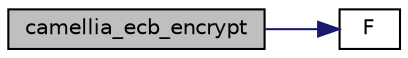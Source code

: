 digraph "camellia_ecb_encrypt"
{
 // LATEX_PDF_SIZE
  edge [fontname="Helvetica",fontsize="10",labelfontname="Helvetica",labelfontsize="10"];
  node [fontname="Helvetica",fontsize="10",shape=record];
  rankdir="LR";
  Node7 [label="camellia_ecb_encrypt",height=0.2,width=0.4,color="black", fillcolor="grey75", style="filled", fontcolor="black",tooltip=" "];
  Node7 -> Node8 [color="midnightblue",fontsize="10",style="solid",fontname="Helvetica"];
  Node8 [label="F",height=0.2,width=0.4,color="black", fillcolor="white", style="filled",URL="$camellia_8c.html#aa64e124c7480791e82c5254ab4f24269",tooltip=" "];
}
